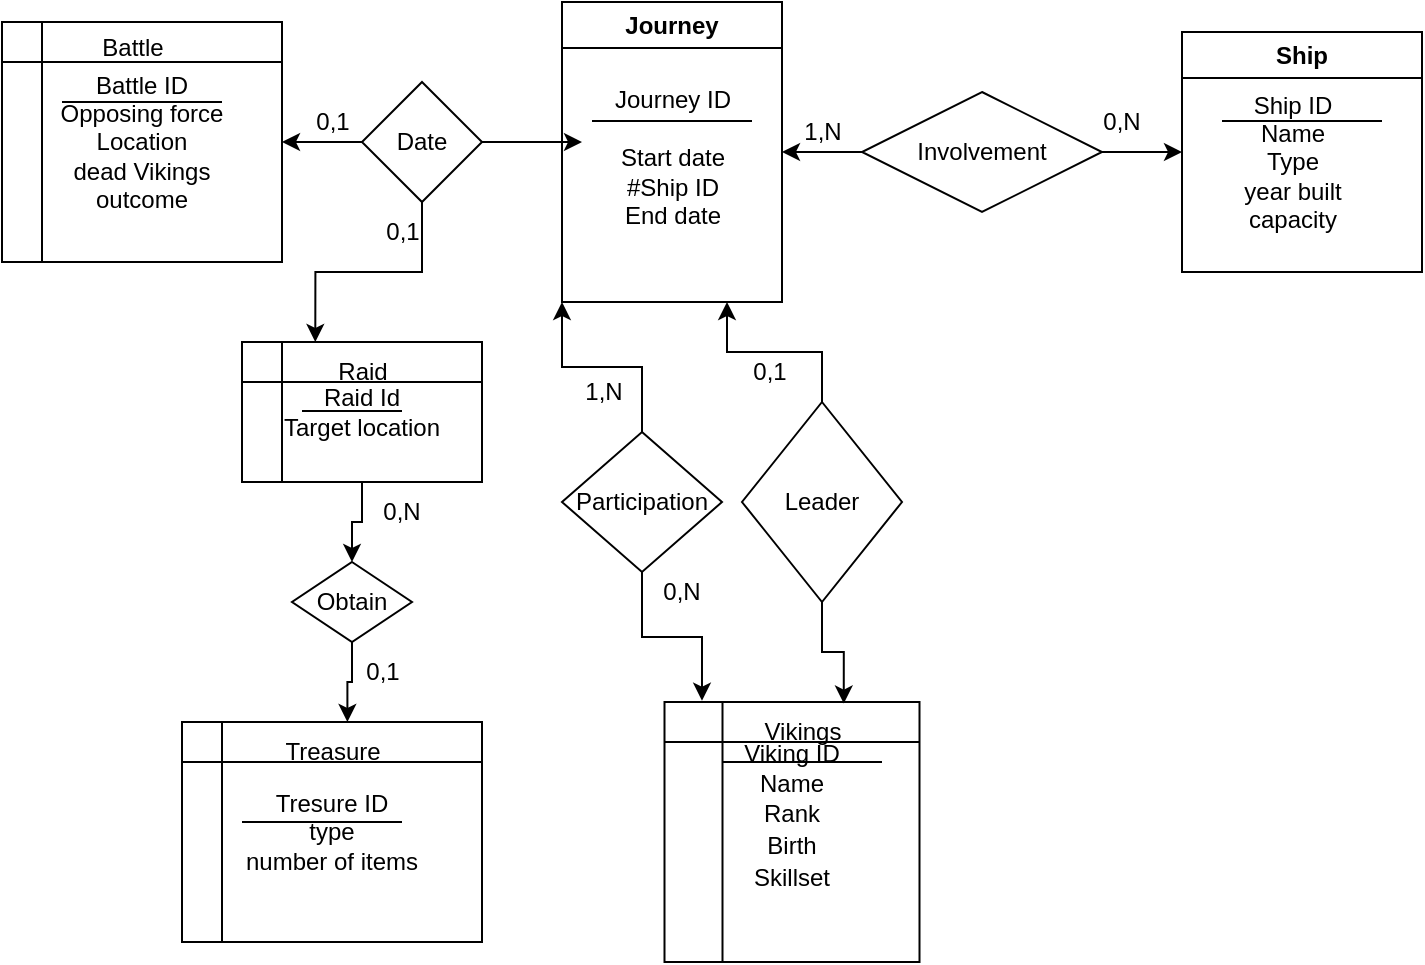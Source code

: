 <mxfile version="24.2.7" type="github">
  <diagram name="Page-1" id="aA9Qk1lZxE92sEQ_ZznC">
    <mxGraphModel dx="1248" dy="592" grid="1" gridSize="10" guides="1" tooltips="1" connect="1" arrows="1" fold="1" page="1" pageScale="1" pageWidth="827" pageHeight="1169" math="0" shadow="0">
      <root>
        <mxCell id="0" />
        <mxCell id="1" parent="0" />
        <mxCell id="fLBuaxmm3Sn3-o9sM9lF-1" value="Journey" style="swimlane;whiteSpace=wrap;html=1;" vertex="1" parent="1">
          <mxGeometry x="280" y="40" width="110" height="150" as="geometry" />
        </mxCell>
        <mxCell id="fLBuaxmm3Sn3-o9sM9lF-3" value="Journey ID&lt;div&gt;&lt;br&gt;&lt;/div&gt;&lt;div&gt;Start date&lt;/div&gt;&lt;div&gt;#Ship ID&lt;/div&gt;&lt;div&gt;End date&lt;/div&gt;&lt;div&gt;&lt;br&gt;&lt;/div&gt;" style="text;html=1;align=center;verticalAlign=middle;resizable=0;points=[];autosize=1;strokeColor=none;fillColor=none;" vertex="1" parent="fLBuaxmm3Sn3-o9sM9lF-1">
          <mxGeometry x="15" y="35" width="80" height="100" as="geometry" />
        </mxCell>
        <mxCell id="fLBuaxmm3Sn3-o9sM9lF-47" value="" style="endArrow=none;html=1;rounded=0;" edge="1" parent="fLBuaxmm3Sn3-o9sM9lF-1">
          <mxGeometry width="50" height="50" relative="1" as="geometry">
            <mxPoint x="15" y="59.5" as="sourcePoint" />
            <mxPoint x="95" y="59.5" as="targetPoint" />
          </mxGeometry>
        </mxCell>
        <mxCell id="fLBuaxmm3Sn3-o9sM9lF-5" value="Ship" style="swimlane;whiteSpace=wrap;html=1;" vertex="1" parent="1">
          <mxGeometry x="590" y="55" width="120" height="120" as="geometry" />
        </mxCell>
        <mxCell id="fLBuaxmm3Sn3-o9sM9lF-6" value="Ship ID&lt;div&gt;Name&lt;/div&gt;&lt;div&gt;Type&lt;/div&gt;&lt;div&gt;year built&lt;/div&gt;&lt;div&gt;capacity&lt;/div&gt;" style="text;html=1;align=center;verticalAlign=middle;resizable=0;points=[];autosize=1;strokeColor=none;fillColor=none;" vertex="1" parent="fLBuaxmm3Sn3-o9sM9lF-5">
          <mxGeometry x="20" y="20" width="70" height="90" as="geometry" />
        </mxCell>
        <mxCell id="fLBuaxmm3Sn3-o9sM9lF-48" value="" style="endArrow=none;html=1;rounded=0;" edge="1" parent="fLBuaxmm3Sn3-o9sM9lF-5">
          <mxGeometry width="50" height="50" relative="1" as="geometry">
            <mxPoint x="20" y="44.5" as="sourcePoint" />
            <mxPoint x="100" y="44.5" as="targetPoint" />
          </mxGeometry>
        </mxCell>
        <mxCell id="fLBuaxmm3Sn3-o9sM9lF-10" style="edgeStyle=orthogonalEdgeStyle;rounded=0;orthogonalLoop=1;jettySize=auto;html=1;entryX=0;entryY=0.5;entryDx=0;entryDy=0;" edge="1" parent="1" source="fLBuaxmm3Sn3-o9sM9lF-9" target="fLBuaxmm3Sn3-o9sM9lF-5">
          <mxGeometry relative="1" as="geometry" />
        </mxCell>
        <mxCell id="fLBuaxmm3Sn3-o9sM9lF-11" style="edgeStyle=orthogonalEdgeStyle;rounded=0;orthogonalLoop=1;jettySize=auto;html=1;exitX=0;exitY=0.5;exitDx=0;exitDy=0;entryX=1;entryY=0.5;entryDx=0;entryDy=0;" edge="1" parent="1" source="fLBuaxmm3Sn3-o9sM9lF-9" target="fLBuaxmm3Sn3-o9sM9lF-1">
          <mxGeometry relative="1" as="geometry" />
        </mxCell>
        <mxCell id="fLBuaxmm3Sn3-o9sM9lF-9" value="Involvement" style="rhombus;whiteSpace=wrap;html=1;" vertex="1" parent="1">
          <mxGeometry x="430" y="85" width="120" height="60" as="geometry" />
        </mxCell>
        <mxCell id="fLBuaxmm3Sn3-o9sM9lF-15" style="edgeStyle=orthogonalEdgeStyle;rounded=0;orthogonalLoop=1;jettySize=auto;html=1;entryX=0;entryY=1;entryDx=0;entryDy=0;" edge="1" parent="1" source="fLBuaxmm3Sn3-o9sM9lF-13" target="fLBuaxmm3Sn3-o9sM9lF-1">
          <mxGeometry relative="1" as="geometry" />
        </mxCell>
        <mxCell id="fLBuaxmm3Sn3-o9sM9lF-12" value="Viking ID&lt;div style=&quot;line-height: 130%;&quot;&gt;Name&lt;/div&gt;&lt;div style=&quot;line-height: 130%;&quot;&gt;Rank&lt;/div&gt;&lt;div style=&quot;line-height: 130%;&quot;&gt;Birth&lt;/div&gt;&lt;div style=&quot;line-height: 130%;&quot;&gt;Skillset&lt;/div&gt;&lt;div style=&quot;line-height: 130%;&quot;&gt;&lt;br&gt;&lt;/div&gt;" style="shape=internalStorage;whiteSpace=wrap;html=1;backgroundOutline=1;dx=29;dy=20;" vertex="1" parent="1">
          <mxGeometry x="331.25" y="390" width="127.5" height="130" as="geometry" />
        </mxCell>
        <mxCell id="fLBuaxmm3Sn3-o9sM9lF-13" value="Participation" style="rhombus;whiteSpace=wrap;html=1;" vertex="1" parent="1">
          <mxGeometry x="280" y="255" width="80" height="70" as="geometry" />
        </mxCell>
        <mxCell id="fLBuaxmm3Sn3-o9sM9lF-16" style="edgeStyle=orthogonalEdgeStyle;rounded=0;orthogonalLoop=1;jettySize=auto;html=1;exitX=0.5;exitY=0;exitDx=0;exitDy=0;entryX=0.75;entryY=1;entryDx=0;entryDy=0;" edge="1" parent="1" source="fLBuaxmm3Sn3-o9sM9lF-14" target="fLBuaxmm3Sn3-o9sM9lF-1">
          <mxGeometry relative="1" as="geometry" />
        </mxCell>
        <mxCell id="fLBuaxmm3Sn3-o9sM9lF-14" value="Leader" style="rhombus;whiteSpace=wrap;html=1;" vertex="1" parent="1">
          <mxGeometry x="370" y="240" width="80" height="100" as="geometry" />
        </mxCell>
        <mxCell id="fLBuaxmm3Sn3-o9sM9lF-17" style="edgeStyle=orthogonalEdgeStyle;rounded=0;orthogonalLoop=1;jettySize=auto;html=1;exitX=0.5;exitY=1;exitDx=0;exitDy=0;entryX=0.703;entryY=0.006;entryDx=0;entryDy=0;entryPerimeter=0;" edge="1" parent="1" source="fLBuaxmm3Sn3-o9sM9lF-14" target="fLBuaxmm3Sn3-o9sM9lF-12">
          <mxGeometry relative="1" as="geometry" />
        </mxCell>
        <mxCell id="fLBuaxmm3Sn3-o9sM9lF-18" style="edgeStyle=orthogonalEdgeStyle;rounded=0;orthogonalLoop=1;jettySize=auto;html=1;entryX=0.147;entryY=-0.005;entryDx=0;entryDy=0;entryPerimeter=0;" edge="1" parent="1" source="fLBuaxmm3Sn3-o9sM9lF-13" target="fLBuaxmm3Sn3-o9sM9lF-12">
          <mxGeometry relative="1" as="geometry" />
        </mxCell>
        <mxCell id="fLBuaxmm3Sn3-o9sM9lF-20" value="1,N" style="text;html=1;align=center;verticalAlign=middle;whiteSpace=wrap;rounded=0;" vertex="1" parent="1">
          <mxGeometry x="271.25" y="220" width="60" height="30" as="geometry" />
        </mxCell>
        <mxCell id="fLBuaxmm3Sn3-o9sM9lF-22" value="0,1" style="text;html=1;align=center;verticalAlign=middle;whiteSpace=wrap;rounded=0;" vertex="1" parent="1">
          <mxGeometry x="354" y="210" width="60" height="30" as="geometry" />
        </mxCell>
        <mxCell id="fLBuaxmm3Sn3-o9sM9lF-23" value="0,N" style="text;html=1;align=center;verticalAlign=middle;whiteSpace=wrap;rounded=0;" vertex="1" parent="1">
          <mxGeometry x="530" y="85" width="60" height="30" as="geometry" />
        </mxCell>
        <mxCell id="fLBuaxmm3Sn3-o9sM9lF-74" style="edgeStyle=orthogonalEdgeStyle;rounded=0;orthogonalLoop=1;jettySize=auto;html=1;entryX=0.5;entryY=0;entryDx=0;entryDy=0;" edge="1" parent="1" source="fLBuaxmm3Sn3-o9sM9lF-24" target="fLBuaxmm3Sn3-o9sM9lF-73">
          <mxGeometry relative="1" as="geometry" />
        </mxCell>
        <mxCell id="fLBuaxmm3Sn3-o9sM9lF-24" value="Raid Id&lt;div&gt;Target location&lt;/div&gt;" style="shape=internalStorage;whiteSpace=wrap;html=1;backgroundOutline=1;" vertex="1" parent="1">
          <mxGeometry x="120" y="210" width="120" height="70" as="geometry" />
        </mxCell>
        <mxCell id="fLBuaxmm3Sn3-o9sM9lF-28" value="Tresure ID&lt;div&gt;type&lt;/div&gt;&lt;div&gt;number of items&lt;/div&gt;" style="shape=internalStorage;whiteSpace=wrap;html=1;backgroundOutline=1;" vertex="1" parent="1">
          <mxGeometry x="90" y="400" width="150" height="110" as="geometry" />
        </mxCell>
        <mxCell id="fLBuaxmm3Sn3-o9sM9lF-32" style="edgeStyle=orthogonalEdgeStyle;rounded=0;orthogonalLoop=1;jettySize=auto;html=1;" edge="1" parent="1" source="fLBuaxmm3Sn3-o9sM9lF-29">
          <mxGeometry relative="1" as="geometry">
            <mxPoint x="290" y="110" as="targetPoint" />
          </mxGeometry>
        </mxCell>
        <mxCell id="fLBuaxmm3Sn3-o9sM9lF-67" style="edgeStyle=orthogonalEdgeStyle;rounded=0;orthogonalLoop=1;jettySize=auto;html=1;entryX=1;entryY=0.5;entryDx=0;entryDy=0;" edge="1" parent="1" source="fLBuaxmm3Sn3-o9sM9lF-29" target="fLBuaxmm3Sn3-o9sM9lF-63">
          <mxGeometry relative="1" as="geometry" />
        </mxCell>
        <mxCell id="fLBuaxmm3Sn3-o9sM9lF-29" value="Date" style="rhombus;whiteSpace=wrap;html=1;" vertex="1" parent="1">
          <mxGeometry x="180" y="80" width="60" height="60" as="geometry" />
        </mxCell>
        <mxCell id="fLBuaxmm3Sn3-o9sM9lF-43" value="" style="endArrow=none;html=1;rounded=0;" edge="1" parent="1">
          <mxGeometry width="50" height="50" relative="1" as="geometry">
            <mxPoint x="360" y="420" as="sourcePoint" />
            <mxPoint x="440" y="420" as="targetPoint" />
          </mxGeometry>
        </mxCell>
        <mxCell id="fLBuaxmm3Sn3-o9sM9lF-45" value="" style="endArrow=none;html=1;rounded=0;" edge="1" parent="1">
          <mxGeometry width="50" height="50" relative="1" as="geometry">
            <mxPoint x="120" y="450" as="sourcePoint" />
            <mxPoint x="200" y="450" as="targetPoint" />
          </mxGeometry>
        </mxCell>
        <mxCell id="fLBuaxmm3Sn3-o9sM9lF-51" value="Vikings" style="text;html=1;align=center;verticalAlign=middle;resizable=0;points=[];autosize=1;strokeColor=none;fillColor=none;" vertex="1" parent="1">
          <mxGeometry x="370" y="390" width="60" height="30" as="geometry" />
        </mxCell>
        <mxCell id="fLBuaxmm3Sn3-o9sM9lF-53" value="Raid" style="text;html=1;align=center;verticalAlign=middle;resizable=0;points=[];autosize=1;strokeColor=none;fillColor=none;" vertex="1" parent="1">
          <mxGeometry x="155" y="210" width="50" height="30" as="geometry" />
        </mxCell>
        <mxCell id="fLBuaxmm3Sn3-o9sM9lF-63" value="Battle ID&lt;div&gt;Opposing force&lt;/div&gt;&lt;div&gt;Location&lt;/div&gt;&lt;div&gt;dead Vikings&lt;/div&gt;&lt;div&gt;outcome&lt;/div&gt;" style="shape=internalStorage;whiteSpace=wrap;html=1;backgroundOutline=1;" vertex="1" parent="1">
          <mxGeometry y="50" width="140" height="120" as="geometry" />
        </mxCell>
        <mxCell id="fLBuaxmm3Sn3-o9sM9lF-64" style="edgeStyle=orthogonalEdgeStyle;rounded=0;orthogonalLoop=1;jettySize=auto;html=1;exitX=0.5;exitY=1;exitDx=0;exitDy=0;" edge="1" parent="1" source="fLBuaxmm3Sn3-o9sM9lF-63" target="fLBuaxmm3Sn3-o9sM9lF-63">
          <mxGeometry relative="1" as="geometry" />
        </mxCell>
        <mxCell id="fLBuaxmm3Sn3-o9sM9lF-65" value="" style="endArrow=none;html=1;rounded=0;" edge="1" parent="1">
          <mxGeometry width="50" height="50" relative="1" as="geometry">
            <mxPoint x="30" y="90" as="sourcePoint" />
            <mxPoint x="110" y="90" as="targetPoint" />
          </mxGeometry>
        </mxCell>
        <mxCell id="fLBuaxmm3Sn3-o9sM9lF-66" value="Battle&lt;div&gt;&lt;br&gt;&lt;/div&gt;" style="text;html=1;align=center;verticalAlign=middle;resizable=0;points=[];autosize=1;strokeColor=none;fillColor=none;" vertex="1" parent="1">
          <mxGeometry x="40" y="50" width="50" height="40" as="geometry" />
        </mxCell>
        <mxCell id="fLBuaxmm3Sn3-o9sM9lF-68" style="edgeStyle=orthogonalEdgeStyle;rounded=0;orthogonalLoop=1;jettySize=auto;html=1;entryX=0.033;entryY=0;entryDx=0;entryDy=0;entryPerimeter=0;" edge="1" parent="1" source="fLBuaxmm3Sn3-o9sM9lF-29" target="fLBuaxmm3Sn3-o9sM9lF-53">
          <mxGeometry relative="1" as="geometry" />
        </mxCell>
        <mxCell id="fLBuaxmm3Sn3-o9sM9lF-72" value="Treasure" style="text;html=1;align=center;verticalAlign=middle;resizable=0;points=[];autosize=1;strokeColor=none;fillColor=none;" vertex="1" parent="1">
          <mxGeometry x="130" y="400" width="70" height="30" as="geometry" />
        </mxCell>
        <mxCell id="fLBuaxmm3Sn3-o9sM9lF-73" value="Obtain" style="rhombus;whiteSpace=wrap;html=1;" vertex="1" parent="1">
          <mxGeometry x="145" y="320" width="60" height="40" as="geometry" />
        </mxCell>
        <mxCell id="fLBuaxmm3Sn3-o9sM9lF-75" style="edgeStyle=orthogonalEdgeStyle;rounded=0;orthogonalLoop=1;jettySize=auto;html=1;entryX=0.61;entryY=0;entryDx=0;entryDy=0;entryPerimeter=0;" edge="1" parent="1" source="fLBuaxmm3Sn3-o9sM9lF-73" target="fLBuaxmm3Sn3-o9sM9lF-72">
          <mxGeometry relative="1" as="geometry" />
        </mxCell>
        <mxCell id="fLBuaxmm3Sn3-o9sM9lF-76" value="0,N" style="text;html=1;align=center;verticalAlign=middle;whiteSpace=wrap;rounded=0;" vertex="1" parent="1">
          <mxGeometry x="170" y="280" width="60" height="30" as="geometry" />
        </mxCell>
        <mxCell id="fLBuaxmm3Sn3-o9sM9lF-77" value="0,1" style="text;html=1;align=center;verticalAlign=middle;resizable=0;points=[];autosize=1;strokeColor=none;fillColor=none;" vertex="1" parent="1">
          <mxGeometry x="170" y="360" width="40" height="30" as="geometry" />
        </mxCell>
        <mxCell id="fLBuaxmm3Sn3-o9sM9lF-78" value="" style="endArrow=none;html=1;rounded=0;" edge="1" parent="1">
          <mxGeometry width="50" height="50" relative="1" as="geometry">
            <mxPoint x="150" y="244.5" as="sourcePoint" />
            <mxPoint x="200" y="244.5" as="targetPoint" />
          </mxGeometry>
        </mxCell>
        <mxCell id="fLBuaxmm3Sn3-o9sM9lF-79" value="0,N" style="text;html=1;align=center;verticalAlign=middle;whiteSpace=wrap;rounded=0;" vertex="1" parent="1">
          <mxGeometry x="310" y="320" width="60" height="30" as="geometry" />
        </mxCell>
        <mxCell id="fLBuaxmm3Sn3-o9sM9lF-81" value="1,N" style="text;html=1;align=center;verticalAlign=middle;resizable=0;points=[];autosize=1;strokeColor=none;fillColor=none;" vertex="1" parent="1">
          <mxGeometry x="390" y="90" width="40" height="30" as="geometry" />
        </mxCell>
        <mxCell id="fLBuaxmm3Sn3-o9sM9lF-82" value="0,1" style="text;html=1;align=center;verticalAlign=middle;resizable=0;points=[];autosize=1;strokeColor=none;fillColor=none;" vertex="1" parent="1">
          <mxGeometry x="145" y="85" width="40" height="30" as="geometry" />
        </mxCell>
        <mxCell id="fLBuaxmm3Sn3-o9sM9lF-83" value="0,1" style="text;html=1;align=center;verticalAlign=middle;resizable=0;points=[];autosize=1;strokeColor=none;fillColor=none;" vertex="1" parent="1">
          <mxGeometry x="180" y="140" width="40" height="30" as="geometry" />
        </mxCell>
      </root>
    </mxGraphModel>
  </diagram>
</mxfile>
